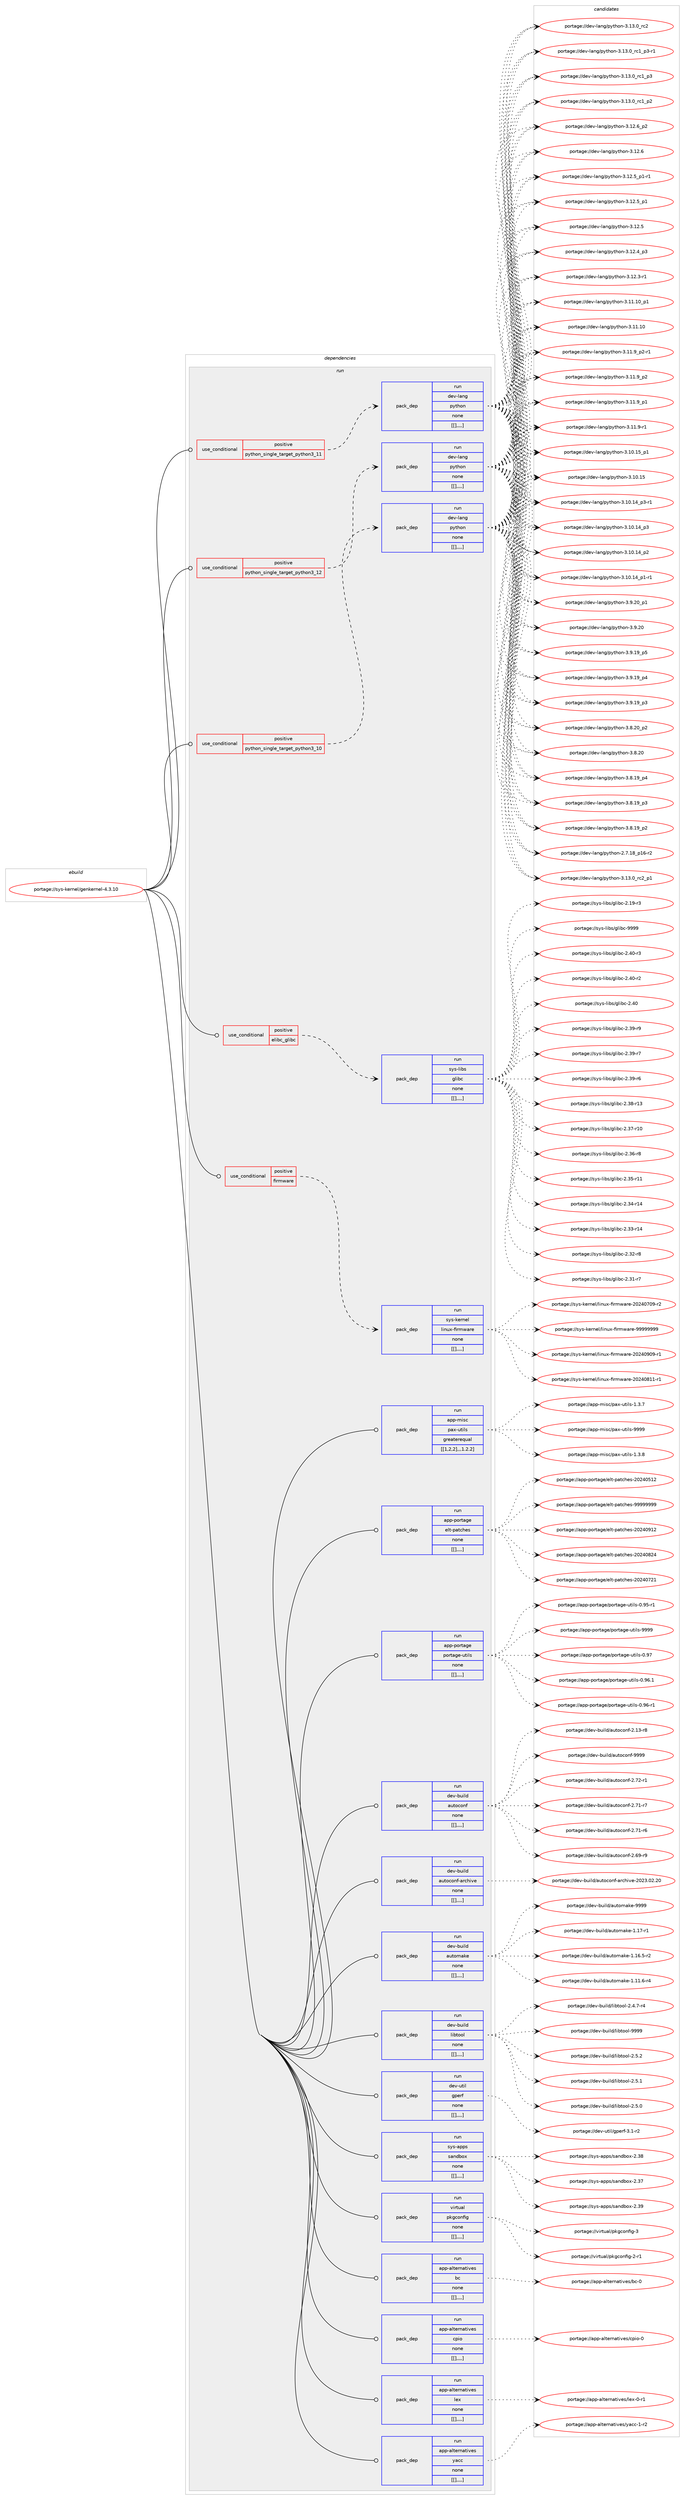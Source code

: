digraph prolog {

# *************
# Graph options
# *************

newrank=true;
concentrate=true;
compound=true;
graph [rankdir=LR,fontname=Helvetica,fontsize=10,ranksep=1.5];#, ranksep=2.5, nodesep=0.2];
edge  [arrowhead=vee];
node  [fontname=Helvetica,fontsize=10];

# **********
# The ebuild
# **********

subgraph cluster_leftcol {
color=gray;
label=<<i>ebuild</i>>;
id [label="portage://sys-kernel/genkernel-4.3.10", color=red, width=4, href="../sys-kernel/genkernel-4.3.10.svg"];
}

# ****************
# The dependencies
# ****************

subgraph cluster_midcol {
color=gray;
label=<<i>dependencies</i>>;
subgraph cluster_compile {
fillcolor="#eeeeee";
style=filled;
label=<<i>compile</i>>;
}
subgraph cluster_compileandrun {
fillcolor="#eeeeee";
style=filled;
label=<<i>compile and run</i>>;
}
subgraph cluster_run {
fillcolor="#eeeeee";
style=filled;
label=<<i>run</i>>;
subgraph cond9492 {
dependency25506 [label=<<TABLE BORDER="0" CELLBORDER="1" CELLSPACING="0" CELLPADDING="4"><TR><TD ROWSPAN="3" CELLPADDING="10">use_conditional</TD></TR><TR><TD>positive</TD></TR><TR><TD>elibc_glibc</TD></TR></TABLE>>, shape=none, color=red];
subgraph pack15940 {
dependency25507 [label=<<TABLE BORDER="0" CELLBORDER="1" CELLSPACING="0" CELLPADDING="4" WIDTH="220"><TR><TD ROWSPAN="6" CELLPADDING="30">pack_dep</TD></TR><TR><TD WIDTH="110">run</TD></TR><TR><TD>sys-libs</TD></TR><TR><TD>glibc</TD></TR><TR><TD>none</TD></TR><TR><TD>[[],,,,]</TD></TR></TABLE>>, shape=none, color=blue];
}
dependency25506:e -> dependency25507:w [weight=20,style="dashed",arrowhead="vee"];
}
id:e -> dependency25506:w [weight=20,style="solid",arrowhead="odot"];
subgraph cond9493 {
dependency25508 [label=<<TABLE BORDER="0" CELLBORDER="1" CELLSPACING="0" CELLPADDING="4"><TR><TD ROWSPAN="3" CELLPADDING="10">use_conditional</TD></TR><TR><TD>positive</TD></TR><TR><TD>firmware</TD></TR></TABLE>>, shape=none, color=red];
subgraph pack15941 {
dependency25509 [label=<<TABLE BORDER="0" CELLBORDER="1" CELLSPACING="0" CELLPADDING="4" WIDTH="220"><TR><TD ROWSPAN="6" CELLPADDING="30">pack_dep</TD></TR><TR><TD WIDTH="110">run</TD></TR><TR><TD>sys-kernel</TD></TR><TR><TD>linux-firmware</TD></TR><TR><TD>none</TD></TR><TR><TD>[[],,,,]</TD></TR></TABLE>>, shape=none, color=blue];
}
dependency25508:e -> dependency25509:w [weight=20,style="dashed",arrowhead="vee"];
}
id:e -> dependency25508:w [weight=20,style="solid",arrowhead="odot"];
subgraph cond9494 {
dependency25510 [label=<<TABLE BORDER="0" CELLBORDER="1" CELLSPACING="0" CELLPADDING="4"><TR><TD ROWSPAN="3" CELLPADDING="10">use_conditional</TD></TR><TR><TD>positive</TD></TR><TR><TD>python_single_target_python3_10</TD></TR></TABLE>>, shape=none, color=red];
subgraph pack15942 {
dependency25511 [label=<<TABLE BORDER="0" CELLBORDER="1" CELLSPACING="0" CELLPADDING="4" WIDTH="220"><TR><TD ROWSPAN="6" CELLPADDING="30">pack_dep</TD></TR><TR><TD WIDTH="110">run</TD></TR><TR><TD>dev-lang</TD></TR><TR><TD>python</TD></TR><TR><TD>none</TD></TR><TR><TD>[[],,,,]</TD></TR></TABLE>>, shape=none, color=blue];
}
dependency25510:e -> dependency25511:w [weight=20,style="dashed",arrowhead="vee"];
}
id:e -> dependency25510:w [weight=20,style="solid",arrowhead="odot"];
subgraph cond9495 {
dependency25512 [label=<<TABLE BORDER="0" CELLBORDER="1" CELLSPACING="0" CELLPADDING="4"><TR><TD ROWSPAN="3" CELLPADDING="10">use_conditional</TD></TR><TR><TD>positive</TD></TR><TR><TD>python_single_target_python3_11</TD></TR></TABLE>>, shape=none, color=red];
subgraph pack15943 {
dependency25513 [label=<<TABLE BORDER="0" CELLBORDER="1" CELLSPACING="0" CELLPADDING="4" WIDTH="220"><TR><TD ROWSPAN="6" CELLPADDING="30">pack_dep</TD></TR><TR><TD WIDTH="110">run</TD></TR><TR><TD>dev-lang</TD></TR><TR><TD>python</TD></TR><TR><TD>none</TD></TR><TR><TD>[[],,,,]</TD></TR></TABLE>>, shape=none, color=blue];
}
dependency25512:e -> dependency25513:w [weight=20,style="dashed",arrowhead="vee"];
}
id:e -> dependency25512:w [weight=20,style="solid",arrowhead="odot"];
subgraph cond9496 {
dependency25514 [label=<<TABLE BORDER="0" CELLBORDER="1" CELLSPACING="0" CELLPADDING="4"><TR><TD ROWSPAN="3" CELLPADDING="10">use_conditional</TD></TR><TR><TD>positive</TD></TR><TR><TD>python_single_target_python3_12</TD></TR></TABLE>>, shape=none, color=red];
subgraph pack15944 {
dependency25515 [label=<<TABLE BORDER="0" CELLBORDER="1" CELLSPACING="0" CELLPADDING="4" WIDTH="220"><TR><TD ROWSPAN="6" CELLPADDING="30">pack_dep</TD></TR><TR><TD WIDTH="110">run</TD></TR><TR><TD>dev-lang</TD></TR><TR><TD>python</TD></TR><TR><TD>none</TD></TR><TR><TD>[[],,,,]</TD></TR></TABLE>>, shape=none, color=blue];
}
dependency25514:e -> dependency25515:w [weight=20,style="dashed",arrowhead="vee"];
}
id:e -> dependency25514:w [weight=20,style="solid",arrowhead="odot"];
subgraph pack15945 {
dependency25516 [label=<<TABLE BORDER="0" CELLBORDER="1" CELLSPACING="0" CELLPADDING="4" WIDTH="220"><TR><TD ROWSPAN="6" CELLPADDING="30">pack_dep</TD></TR><TR><TD WIDTH="110">run</TD></TR><TR><TD>app-alternatives</TD></TR><TR><TD>bc</TD></TR><TR><TD>none</TD></TR><TR><TD>[[],,,,]</TD></TR></TABLE>>, shape=none, color=blue];
}
id:e -> dependency25516:w [weight=20,style="solid",arrowhead="odot"];
subgraph pack15946 {
dependency25517 [label=<<TABLE BORDER="0" CELLBORDER="1" CELLSPACING="0" CELLPADDING="4" WIDTH="220"><TR><TD ROWSPAN="6" CELLPADDING="30">pack_dep</TD></TR><TR><TD WIDTH="110">run</TD></TR><TR><TD>app-alternatives</TD></TR><TR><TD>cpio</TD></TR><TR><TD>none</TD></TR><TR><TD>[[],,,,]</TD></TR></TABLE>>, shape=none, color=blue];
}
id:e -> dependency25517:w [weight=20,style="solid",arrowhead="odot"];
subgraph pack15947 {
dependency25518 [label=<<TABLE BORDER="0" CELLBORDER="1" CELLSPACING="0" CELLPADDING="4" WIDTH="220"><TR><TD ROWSPAN="6" CELLPADDING="30">pack_dep</TD></TR><TR><TD WIDTH="110">run</TD></TR><TR><TD>app-alternatives</TD></TR><TR><TD>lex</TD></TR><TR><TD>none</TD></TR><TR><TD>[[],,,,]</TD></TR></TABLE>>, shape=none, color=blue];
}
id:e -> dependency25518:w [weight=20,style="solid",arrowhead="odot"];
subgraph pack15948 {
dependency25519 [label=<<TABLE BORDER="0" CELLBORDER="1" CELLSPACING="0" CELLPADDING="4" WIDTH="220"><TR><TD ROWSPAN="6" CELLPADDING="30">pack_dep</TD></TR><TR><TD WIDTH="110">run</TD></TR><TR><TD>app-alternatives</TD></TR><TR><TD>yacc</TD></TR><TR><TD>none</TD></TR><TR><TD>[[],,,,]</TD></TR></TABLE>>, shape=none, color=blue];
}
id:e -> dependency25519:w [weight=20,style="solid",arrowhead="odot"];
subgraph pack15949 {
dependency25520 [label=<<TABLE BORDER="0" CELLBORDER="1" CELLSPACING="0" CELLPADDING="4" WIDTH="220"><TR><TD ROWSPAN="6" CELLPADDING="30">pack_dep</TD></TR><TR><TD WIDTH="110">run</TD></TR><TR><TD>app-misc</TD></TR><TR><TD>pax-utils</TD></TR><TR><TD>greaterequal</TD></TR><TR><TD>[[1,2,2],,,1.2.2]</TD></TR></TABLE>>, shape=none, color=blue];
}
id:e -> dependency25520:w [weight=20,style="solid",arrowhead="odot"];
subgraph pack15950 {
dependency25521 [label=<<TABLE BORDER="0" CELLBORDER="1" CELLSPACING="0" CELLPADDING="4" WIDTH="220"><TR><TD ROWSPAN="6" CELLPADDING="30">pack_dep</TD></TR><TR><TD WIDTH="110">run</TD></TR><TR><TD>app-portage</TD></TR><TR><TD>elt-patches</TD></TR><TR><TD>none</TD></TR><TR><TD>[[],,,,]</TD></TR></TABLE>>, shape=none, color=blue];
}
id:e -> dependency25521:w [weight=20,style="solid",arrowhead="odot"];
subgraph pack15951 {
dependency25522 [label=<<TABLE BORDER="0" CELLBORDER="1" CELLSPACING="0" CELLPADDING="4" WIDTH="220"><TR><TD ROWSPAN="6" CELLPADDING="30">pack_dep</TD></TR><TR><TD WIDTH="110">run</TD></TR><TR><TD>app-portage</TD></TR><TR><TD>portage-utils</TD></TR><TR><TD>none</TD></TR><TR><TD>[[],,,,]</TD></TR></TABLE>>, shape=none, color=blue];
}
id:e -> dependency25522:w [weight=20,style="solid",arrowhead="odot"];
subgraph pack15952 {
dependency25523 [label=<<TABLE BORDER="0" CELLBORDER="1" CELLSPACING="0" CELLPADDING="4" WIDTH="220"><TR><TD ROWSPAN="6" CELLPADDING="30">pack_dep</TD></TR><TR><TD WIDTH="110">run</TD></TR><TR><TD>dev-build</TD></TR><TR><TD>autoconf</TD></TR><TR><TD>none</TD></TR><TR><TD>[[],,,,]</TD></TR></TABLE>>, shape=none, color=blue];
}
id:e -> dependency25523:w [weight=20,style="solid",arrowhead="odot"];
subgraph pack15953 {
dependency25524 [label=<<TABLE BORDER="0" CELLBORDER="1" CELLSPACING="0" CELLPADDING="4" WIDTH="220"><TR><TD ROWSPAN="6" CELLPADDING="30">pack_dep</TD></TR><TR><TD WIDTH="110">run</TD></TR><TR><TD>dev-build</TD></TR><TR><TD>autoconf-archive</TD></TR><TR><TD>none</TD></TR><TR><TD>[[],,,,]</TD></TR></TABLE>>, shape=none, color=blue];
}
id:e -> dependency25524:w [weight=20,style="solid",arrowhead="odot"];
subgraph pack15954 {
dependency25525 [label=<<TABLE BORDER="0" CELLBORDER="1" CELLSPACING="0" CELLPADDING="4" WIDTH="220"><TR><TD ROWSPAN="6" CELLPADDING="30">pack_dep</TD></TR><TR><TD WIDTH="110">run</TD></TR><TR><TD>dev-build</TD></TR><TR><TD>automake</TD></TR><TR><TD>none</TD></TR><TR><TD>[[],,,,]</TD></TR></TABLE>>, shape=none, color=blue];
}
id:e -> dependency25525:w [weight=20,style="solid",arrowhead="odot"];
subgraph pack15955 {
dependency25526 [label=<<TABLE BORDER="0" CELLBORDER="1" CELLSPACING="0" CELLPADDING="4" WIDTH="220"><TR><TD ROWSPAN="6" CELLPADDING="30">pack_dep</TD></TR><TR><TD WIDTH="110">run</TD></TR><TR><TD>dev-build</TD></TR><TR><TD>libtool</TD></TR><TR><TD>none</TD></TR><TR><TD>[[],,,,]</TD></TR></TABLE>>, shape=none, color=blue];
}
id:e -> dependency25526:w [weight=20,style="solid",arrowhead="odot"];
subgraph pack15956 {
dependency25527 [label=<<TABLE BORDER="0" CELLBORDER="1" CELLSPACING="0" CELLPADDING="4" WIDTH="220"><TR><TD ROWSPAN="6" CELLPADDING="30">pack_dep</TD></TR><TR><TD WIDTH="110">run</TD></TR><TR><TD>dev-util</TD></TR><TR><TD>gperf</TD></TR><TR><TD>none</TD></TR><TR><TD>[[],,,,]</TD></TR></TABLE>>, shape=none, color=blue];
}
id:e -> dependency25527:w [weight=20,style="solid",arrowhead="odot"];
subgraph pack15957 {
dependency25528 [label=<<TABLE BORDER="0" CELLBORDER="1" CELLSPACING="0" CELLPADDING="4" WIDTH="220"><TR><TD ROWSPAN="6" CELLPADDING="30">pack_dep</TD></TR><TR><TD WIDTH="110">run</TD></TR><TR><TD>sys-apps</TD></TR><TR><TD>sandbox</TD></TR><TR><TD>none</TD></TR><TR><TD>[[],,,,]</TD></TR></TABLE>>, shape=none, color=blue];
}
id:e -> dependency25528:w [weight=20,style="solid",arrowhead="odot"];
subgraph pack15958 {
dependency25529 [label=<<TABLE BORDER="0" CELLBORDER="1" CELLSPACING="0" CELLPADDING="4" WIDTH="220"><TR><TD ROWSPAN="6" CELLPADDING="30">pack_dep</TD></TR><TR><TD WIDTH="110">run</TD></TR><TR><TD>virtual</TD></TR><TR><TD>pkgconfig</TD></TR><TR><TD>none</TD></TR><TR><TD>[[],,,,]</TD></TR></TABLE>>, shape=none, color=blue];
}
id:e -> dependency25529:w [weight=20,style="solid",arrowhead="odot"];
}
}

# **************
# The candidates
# **************

subgraph cluster_choices {
rank=same;
color=gray;
label=<<i>candidates</i>>;

subgraph choice15940 {
color=black;
nodesep=1;
choice11512111545108105981154710310810598994557575757 [label="portage://sys-libs/glibc-9999", color=red, width=4,href="../sys-libs/glibc-9999.svg"];
choice115121115451081059811547103108105989945504652484511451 [label="portage://sys-libs/glibc-2.40-r3", color=red, width=4,href="../sys-libs/glibc-2.40-r3.svg"];
choice115121115451081059811547103108105989945504652484511450 [label="portage://sys-libs/glibc-2.40-r2", color=red, width=4,href="../sys-libs/glibc-2.40-r2.svg"];
choice11512111545108105981154710310810598994550465248 [label="portage://sys-libs/glibc-2.40", color=red, width=4,href="../sys-libs/glibc-2.40.svg"];
choice115121115451081059811547103108105989945504651574511457 [label="portage://sys-libs/glibc-2.39-r9", color=red, width=4,href="../sys-libs/glibc-2.39-r9.svg"];
choice115121115451081059811547103108105989945504651574511455 [label="portage://sys-libs/glibc-2.39-r7", color=red, width=4,href="../sys-libs/glibc-2.39-r7.svg"];
choice115121115451081059811547103108105989945504651574511454 [label="portage://sys-libs/glibc-2.39-r6", color=red, width=4,href="../sys-libs/glibc-2.39-r6.svg"];
choice11512111545108105981154710310810598994550465156451144951 [label="portage://sys-libs/glibc-2.38-r13", color=red, width=4,href="../sys-libs/glibc-2.38-r13.svg"];
choice11512111545108105981154710310810598994550465155451144948 [label="portage://sys-libs/glibc-2.37-r10", color=red, width=4,href="../sys-libs/glibc-2.37-r10.svg"];
choice115121115451081059811547103108105989945504651544511456 [label="portage://sys-libs/glibc-2.36-r8", color=red, width=4,href="../sys-libs/glibc-2.36-r8.svg"];
choice11512111545108105981154710310810598994550465153451144949 [label="portage://sys-libs/glibc-2.35-r11", color=red, width=4,href="../sys-libs/glibc-2.35-r11.svg"];
choice11512111545108105981154710310810598994550465152451144952 [label="portage://sys-libs/glibc-2.34-r14", color=red, width=4,href="../sys-libs/glibc-2.34-r14.svg"];
choice11512111545108105981154710310810598994550465151451144952 [label="portage://sys-libs/glibc-2.33-r14", color=red, width=4,href="../sys-libs/glibc-2.33-r14.svg"];
choice115121115451081059811547103108105989945504651504511456 [label="portage://sys-libs/glibc-2.32-r8", color=red, width=4,href="../sys-libs/glibc-2.32-r8.svg"];
choice115121115451081059811547103108105989945504651494511455 [label="portage://sys-libs/glibc-2.31-r7", color=red, width=4,href="../sys-libs/glibc-2.31-r7.svg"];
choice115121115451081059811547103108105989945504649574511451 [label="portage://sys-libs/glibc-2.19-r3", color=red, width=4,href="../sys-libs/glibc-2.19-r3.svg"];
dependency25507:e -> choice11512111545108105981154710310810598994557575757:w [style=dotted,weight="100"];
dependency25507:e -> choice115121115451081059811547103108105989945504652484511451:w [style=dotted,weight="100"];
dependency25507:e -> choice115121115451081059811547103108105989945504652484511450:w [style=dotted,weight="100"];
dependency25507:e -> choice11512111545108105981154710310810598994550465248:w [style=dotted,weight="100"];
dependency25507:e -> choice115121115451081059811547103108105989945504651574511457:w [style=dotted,weight="100"];
dependency25507:e -> choice115121115451081059811547103108105989945504651574511455:w [style=dotted,weight="100"];
dependency25507:e -> choice115121115451081059811547103108105989945504651574511454:w [style=dotted,weight="100"];
dependency25507:e -> choice11512111545108105981154710310810598994550465156451144951:w [style=dotted,weight="100"];
dependency25507:e -> choice11512111545108105981154710310810598994550465155451144948:w [style=dotted,weight="100"];
dependency25507:e -> choice115121115451081059811547103108105989945504651544511456:w [style=dotted,weight="100"];
dependency25507:e -> choice11512111545108105981154710310810598994550465153451144949:w [style=dotted,weight="100"];
dependency25507:e -> choice11512111545108105981154710310810598994550465152451144952:w [style=dotted,weight="100"];
dependency25507:e -> choice11512111545108105981154710310810598994550465151451144952:w [style=dotted,weight="100"];
dependency25507:e -> choice115121115451081059811547103108105989945504651504511456:w [style=dotted,weight="100"];
dependency25507:e -> choice115121115451081059811547103108105989945504651494511455:w [style=dotted,weight="100"];
dependency25507:e -> choice115121115451081059811547103108105989945504649574511451:w [style=dotted,weight="100"];
}
subgraph choice15941 {
color=black;
nodesep=1;
choice11512111545107101114110101108471081051101171204510210511410911997114101455757575757575757 [label="portage://sys-kernel/linux-firmware-99999999", color=red, width=4,href="../sys-kernel/linux-firmware-99999999.svg"];
choice115121115451071011141101011084710810511011712045102105114109119971141014550485052485748574511449 [label="portage://sys-kernel/linux-firmware-20240909-r1", color=red, width=4,href="../sys-kernel/linux-firmware-20240909-r1.svg"];
choice115121115451071011141101011084710810511011712045102105114109119971141014550485052485649494511449 [label="portage://sys-kernel/linux-firmware-20240811-r1", color=red, width=4,href="../sys-kernel/linux-firmware-20240811-r1.svg"];
choice115121115451071011141101011084710810511011712045102105114109119971141014550485052485548574511450 [label="portage://sys-kernel/linux-firmware-20240709-r2", color=red, width=4,href="../sys-kernel/linux-firmware-20240709-r2.svg"];
dependency25509:e -> choice11512111545107101114110101108471081051101171204510210511410911997114101455757575757575757:w [style=dotted,weight="100"];
dependency25509:e -> choice115121115451071011141101011084710810511011712045102105114109119971141014550485052485748574511449:w [style=dotted,weight="100"];
dependency25509:e -> choice115121115451071011141101011084710810511011712045102105114109119971141014550485052485649494511449:w [style=dotted,weight="100"];
dependency25509:e -> choice115121115451071011141101011084710810511011712045102105114109119971141014550485052485548574511450:w [style=dotted,weight="100"];
}
subgraph choice15942 {
color=black;
nodesep=1;
choice100101118451089711010347112121116104111110455146495146489511499509511249 [label="portage://dev-lang/python-3.13.0_rc2_p1", color=red, width=4,href="../dev-lang/python-3.13.0_rc2_p1.svg"];
choice10010111845108971101034711212111610411111045514649514648951149950 [label="portage://dev-lang/python-3.13.0_rc2", color=red, width=4,href="../dev-lang/python-3.13.0_rc2.svg"];
choice1001011184510897110103471121211161041111104551464951464895114994995112514511449 [label="portage://dev-lang/python-3.13.0_rc1_p3-r1", color=red, width=4,href="../dev-lang/python-3.13.0_rc1_p3-r1.svg"];
choice100101118451089711010347112121116104111110455146495146489511499499511251 [label="portage://dev-lang/python-3.13.0_rc1_p3", color=red, width=4,href="../dev-lang/python-3.13.0_rc1_p3.svg"];
choice100101118451089711010347112121116104111110455146495146489511499499511250 [label="portage://dev-lang/python-3.13.0_rc1_p2", color=red, width=4,href="../dev-lang/python-3.13.0_rc1_p2.svg"];
choice100101118451089711010347112121116104111110455146495046549511250 [label="portage://dev-lang/python-3.12.6_p2", color=red, width=4,href="../dev-lang/python-3.12.6_p2.svg"];
choice10010111845108971101034711212111610411111045514649504654 [label="portage://dev-lang/python-3.12.6", color=red, width=4,href="../dev-lang/python-3.12.6.svg"];
choice1001011184510897110103471121211161041111104551464950465395112494511449 [label="portage://dev-lang/python-3.12.5_p1-r1", color=red, width=4,href="../dev-lang/python-3.12.5_p1-r1.svg"];
choice100101118451089711010347112121116104111110455146495046539511249 [label="portage://dev-lang/python-3.12.5_p1", color=red, width=4,href="../dev-lang/python-3.12.5_p1.svg"];
choice10010111845108971101034711212111610411111045514649504653 [label="portage://dev-lang/python-3.12.5", color=red, width=4,href="../dev-lang/python-3.12.5.svg"];
choice100101118451089711010347112121116104111110455146495046529511251 [label="portage://dev-lang/python-3.12.4_p3", color=red, width=4,href="../dev-lang/python-3.12.4_p3.svg"];
choice100101118451089711010347112121116104111110455146495046514511449 [label="portage://dev-lang/python-3.12.3-r1", color=red, width=4,href="../dev-lang/python-3.12.3-r1.svg"];
choice10010111845108971101034711212111610411111045514649494649489511249 [label="portage://dev-lang/python-3.11.10_p1", color=red, width=4,href="../dev-lang/python-3.11.10_p1.svg"];
choice1001011184510897110103471121211161041111104551464949464948 [label="portage://dev-lang/python-3.11.10", color=red, width=4,href="../dev-lang/python-3.11.10.svg"];
choice1001011184510897110103471121211161041111104551464949465795112504511449 [label="portage://dev-lang/python-3.11.9_p2-r1", color=red, width=4,href="../dev-lang/python-3.11.9_p2-r1.svg"];
choice100101118451089711010347112121116104111110455146494946579511250 [label="portage://dev-lang/python-3.11.9_p2", color=red, width=4,href="../dev-lang/python-3.11.9_p2.svg"];
choice100101118451089711010347112121116104111110455146494946579511249 [label="portage://dev-lang/python-3.11.9_p1", color=red, width=4,href="../dev-lang/python-3.11.9_p1.svg"];
choice100101118451089711010347112121116104111110455146494946574511449 [label="portage://dev-lang/python-3.11.9-r1", color=red, width=4,href="../dev-lang/python-3.11.9-r1.svg"];
choice10010111845108971101034711212111610411111045514649484649539511249 [label="portage://dev-lang/python-3.10.15_p1", color=red, width=4,href="../dev-lang/python-3.10.15_p1.svg"];
choice1001011184510897110103471121211161041111104551464948464953 [label="portage://dev-lang/python-3.10.15", color=red, width=4,href="../dev-lang/python-3.10.15.svg"];
choice100101118451089711010347112121116104111110455146494846495295112514511449 [label="portage://dev-lang/python-3.10.14_p3-r1", color=red, width=4,href="../dev-lang/python-3.10.14_p3-r1.svg"];
choice10010111845108971101034711212111610411111045514649484649529511251 [label="portage://dev-lang/python-3.10.14_p3", color=red, width=4,href="../dev-lang/python-3.10.14_p3.svg"];
choice10010111845108971101034711212111610411111045514649484649529511250 [label="portage://dev-lang/python-3.10.14_p2", color=red, width=4,href="../dev-lang/python-3.10.14_p2.svg"];
choice100101118451089711010347112121116104111110455146494846495295112494511449 [label="portage://dev-lang/python-3.10.14_p1-r1", color=red, width=4,href="../dev-lang/python-3.10.14_p1-r1.svg"];
choice100101118451089711010347112121116104111110455146574650489511249 [label="portage://dev-lang/python-3.9.20_p1", color=red, width=4,href="../dev-lang/python-3.9.20_p1.svg"];
choice10010111845108971101034711212111610411111045514657465048 [label="portage://dev-lang/python-3.9.20", color=red, width=4,href="../dev-lang/python-3.9.20.svg"];
choice100101118451089711010347112121116104111110455146574649579511253 [label="portage://dev-lang/python-3.9.19_p5", color=red, width=4,href="../dev-lang/python-3.9.19_p5.svg"];
choice100101118451089711010347112121116104111110455146574649579511252 [label="portage://dev-lang/python-3.9.19_p4", color=red, width=4,href="../dev-lang/python-3.9.19_p4.svg"];
choice100101118451089711010347112121116104111110455146574649579511251 [label="portage://dev-lang/python-3.9.19_p3", color=red, width=4,href="../dev-lang/python-3.9.19_p3.svg"];
choice100101118451089711010347112121116104111110455146564650489511250 [label="portage://dev-lang/python-3.8.20_p2", color=red, width=4,href="../dev-lang/python-3.8.20_p2.svg"];
choice10010111845108971101034711212111610411111045514656465048 [label="portage://dev-lang/python-3.8.20", color=red, width=4,href="../dev-lang/python-3.8.20.svg"];
choice100101118451089711010347112121116104111110455146564649579511252 [label="portage://dev-lang/python-3.8.19_p4", color=red, width=4,href="../dev-lang/python-3.8.19_p4.svg"];
choice100101118451089711010347112121116104111110455146564649579511251 [label="portage://dev-lang/python-3.8.19_p3", color=red, width=4,href="../dev-lang/python-3.8.19_p3.svg"];
choice100101118451089711010347112121116104111110455146564649579511250 [label="portage://dev-lang/python-3.8.19_p2", color=red, width=4,href="../dev-lang/python-3.8.19_p2.svg"];
choice100101118451089711010347112121116104111110455046554649569511249544511450 [label="portage://dev-lang/python-2.7.18_p16-r2", color=red, width=4,href="../dev-lang/python-2.7.18_p16-r2.svg"];
dependency25511:e -> choice100101118451089711010347112121116104111110455146495146489511499509511249:w [style=dotted,weight="100"];
dependency25511:e -> choice10010111845108971101034711212111610411111045514649514648951149950:w [style=dotted,weight="100"];
dependency25511:e -> choice1001011184510897110103471121211161041111104551464951464895114994995112514511449:w [style=dotted,weight="100"];
dependency25511:e -> choice100101118451089711010347112121116104111110455146495146489511499499511251:w [style=dotted,weight="100"];
dependency25511:e -> choice100101118451089711010347112121116104111110455146495146489511499499511250:w [style=dotted,weight="100"];
dependency25511:e -> choice100101118451089711010347112121116104111110455146495046549511250:w [style=dotted,weight="100"];
dependency25511:e -> choice10010111845108971101034711212111610411111045514649504654:w [style=dotted,weight="100"];
dependency25511:e -> choice1001011184510897110103471121211161041111104551464950465395112494511449:w [style=dotted,weight="100"];
dependency25511:e -> choice100101118451089711010347112121116104111110455146495046539511249:w [style=dotted,weight="100"];
dependency25511:e -> choice10010111845108971101034711212111610411111045514649504653:w [style=dotted,weight="100"];
dependency25511:e -> choice100101118451089711010347112121116104111110455146495046529511251:w [style=dotted,weight="100"];
dependency25511:e -> choice100101118451089711010347112121116104111110455146495046514511449:w [style=dotted,weight="100"];
dependency25511:e -> choice10010111845108971101034711212111610411111045514649494649489511249:w [style=dotted,weight="100"];
dependency25511:e -> choice1001011184510897110103471121211161041111104551464949464948:w [style=dotted,weight="100"];
dependency25511:e -> choice1001011184510897110103471121211161041111104551464949465795112504511449:w [style=dotted,weight="100"];
dependency25511:e -> choice100101118451089711010347112121116104111110455146494946579511250:w [style=dotted,weight="100"];
dependency25511:e -> choice100101118451089711010347112121116104111110455146494946579511249:w [style=dotted,weight="100"];
dependency25511:e -> choice100101118451089711010347112121116104111110455146494946574511449:w [style=dotted,weight="100"];
dependency25511:e -> choice10010111845108971101034711212111610411111045514649484649539511249:w [style=dotted,weight="100"];
dependency25511:e -> choice1001011184510897110103471121211161041111104551464948464953:w [style=dotted,weight="100"];
dependency25511:e -> choice100101118451089711010347112121116104111110455146494846495295112514511449:w [style=dotted,weight="100"];
dependency25511:e -> choice10010111845108971101034711212111610411111045514649484649529511251:w [style=dotted,weight="100"];
dependency25511:e -> choice10010111845108971101034711212111610411111045514649484649529511250:w [style=dotted,weight="100"];
dependency25511:e -> choice100101118451089711010347112121116104111110455146494846495295112494511449:w [style=dotted,weight="100"];
dependency25511:e -> choice100101118451089711010347112121116104111110455146574650489511249:w [style=dotted,weight="100"];
dependency25511:e -> choice10010111845108971101034711212111610411111045514657465048:w [style=dotted,weight="100"];
dependency25511:e -> choice100101118451089711010347112121116104111110455146574649579511253:w [style=dotted,weight="100"];
dependency25511:e -> choice100101118451089711010347112121116104111110455146574649579511252:w [style=dotted,weight="100"];
dependency25511:e -> choice100101118451089711010347112121116104111110455146574649579511251:w [style=dotted,weight="100"];
dependency25511:e -> choice100101118451089711010347112121116104111110455146564650489511250:w [style=dotted,weight="100"];
dependency25511:e -> choice10010111845108971101034711212111610411111045514656465048:w [style=dotted,weight="100"];
dependency25511:e -> choice100101118451089711010347112121116104111110455146564649579511252:w [style=dotted,weight="100"];
dependency25511:e -> choice100101118451089711010347112121116104111110455146564649579511251:w [style=dotted,weight="100"];
dependency25511:e -> choice100101118451089711010347112121116104111110455146564649579511250:w [style=dotted,weight="100"];
dependency25511:e -> choice100101118451089711010347112121116104111110455046554649569511249544511450:w [style=dotted,weight="100"];
}
subgraph choice15943 {
color=black;
nodesep=1;
choice100101118451089711010347112121116104111110455146495146489511499509511249 [label="portage://dev-lang/python-3.13.0_rc2_p1", color=red, width=4,href="../dev-lang/python-3.13.0_rc2_p1.svg"];
choice10010111845108971101034711212111610411111045514649514648951149950 [label="portage://dev-lang/python-3.13.0_rc2", color=red, width=4,href="../dev-lang/python-3.13.0_rc2.svg"];
choice1001011184510897110103471121211161041111104551464951464895114994995112514511449 [label="portage://dev-lang/python-3.13.0_rc1_p3-r1", color=red, width=4,href="../dev-lang/python-3.13.0_rc1_p3-r1.svg"];
choice100101118451089711010347112121116104111110455146495146489511499499511251 [label="portage://dev-lang/python-3.13.0_rc1_p3", color=red, width=4,href="../dev-lang/python-3.13.0_rc1_p3.svg"];
choice100101118451089711010347112121116104111110455146495146489511499499511250 [label="portage://dev-lang/python-3.13.0_rc1_p2", color=red, width=4,href="../dev-lang/python-3.13.0_rc1_p2.svg"];
choice100101118451089711010347112121116104111110455146495046549511250 [label="portage://dev-lang/python-3.12.6_p2", color=red, width=4,href="../dev-lang/python-3.12.6_p2.svg"];
choice10010111845108971101034711212111610411111045514649504654 [label="portage://dev-lang/python-3.12.6", color=red, width=4,href="../dev-lang/python-3.12.6.svg"];
choice1001011184510897110103471121211161041111104551464950465395112494511449 [label="portage://dev-lang/python-3.12.5_p1-r1", color=red, width=4,href="../dev-lang/python-3.12.5_p1-r1.svg"];
choice100101118451089711010347112121116104111110455146495046539511249 [label="portage://dev-lang/python-3.12.5_p1", color=red, width=4,href="../dev-lang/python-3.12.5_p1.svg"];
choice10010111845108971101034711212111610411111045514649504653 [label="portage://dev-lang/python-3.12.5", color=red, width=4,href="../dev-lang/python-3.12.5.svg"];
choice100101118451089711010347112121116104111110455146495046529511251 [label="portage://dev-lang/python-3.12.4_p3", color=red, width=4,href="../dev-lang/python-3.12.4_p3.svg"];
choice100101118451089711010347112121116104111110455146495046514511449 [label="portage://dev-lang/python-3.12.3-r1", color=red, width=4,href="../dev-lang/python-3.12.3-r1.svg"];
choice10010111845108971101034711212111610411111045514649494649489511249 [label="portage://dev-lang/python-3.11.10_p1", color=red, width=4,href="../dev-lang/python-3.11.10_p1.svg"];
choice1001011184510897110103471121211161041111104551464949464948 [label="portage://dev-lang/python-3.11.10", color=red, width=4,href="../dev-lang/python-3.11.10.svg"];
choice1001011184510897110103471121211161041111104551464949465795112504511449 [label="portage://dev-lang/python-3.11.9_p2-r1", color=red, width=4,href="../dev-lang/python-3.11.9_p2-r1.svg"];
choice100101118451089711010347112121116104111110455146494946579511250 [label="portage://dev-lang/python-3.11.9_p2", color=red, width=4,href="../dev-lang/python-3.11.9_p2.svg"];
choice100101118451089711010347112121116104111110455146494946579511249 [label="portage://dev-lang/python-3.11.9_p1", color=red, width=4,href="../dev-lang/python-3.11.9_p1.svg"];
choice100101118451089711010347112121116104111110455146494946574511449 [label="portage://dev-lang/python-3.11.9-r1", color=red, width=4,href="../dev-lang/python-3.11.9-r1.svg"];
choice10010111845108971101034711212111610411111045514649484649539511249 [label="portage://dev-lang/python-3.10.15_p1", color=red, width=4,href="../dev-lang/python-3.10.15_p1.svg"];
choice1001011184510897110103471121211161041111104551464948464953 [label="portage://dev-lang/python-3.10.15", color=red, width=4,href="../dev-lang/python-3.10.15.svg"];
choice100101118451089711010347112121116104111110455146494846495295112514511449 [label="portage://dev-lang/python-3.10.14_p3-r1", color=red, width=4,href="../dev-lang/python-3.10.14_p3-r1.svg"];
choice10010111845108971101034711212111610411111045514649484649529511251 [label="portage://dev-lang/python-3.10.14_p3", color=red, width=4,href="../dev-lang/python-3.10.14_p3.svg"];
choice10010111845108971101034711212111610411111045514649484649529511250 [label="portage://dev-lang/python-3.10.14_p2", color=red, width=4,href="../dev-lang/python-3.10.14_p2.svg"];
choice100101118451089711010347112121116104111110455146494846495295112494511449 [label="portage://dev-lang/python-3.10.14_p1-r1", color=red, width=4,href="../dev-lang/python-3.10.14_p1-r1.svg"];
choice100101118451089711010347112121116104111110455146574650489511249 [label="portage://dev-lang/python-3.9.20_p1", color=red, width=4,href="../dev-lang/python-3.9.20_p1.svg"];
choice10010111845108971101034711212111610411111045514657465048 [label="portage://dev-lang/python-3.9.20", color=red, width=4,href="../dev-lang/python-3.9.20.svg"];
choice100101118451089711010347112121116104111110455146574649579511253 [label="portage://dev-lang/python-3.9.19_p5", color=red, width=4,href="../dev-lang/python-3.9.19_p5.svg"];
choice100101118451089711010347112121116104111110455146574649579511252 [label="portage://dev-lang/python-3.9.19_p4", color=red, width=4,href="../dev-lang/python-3.9.19_p4.svg"];
choice100101118451089711010347112121116104111110455146574649579511251 [label="portage://dev-lang/python-3.9.19_p3", color=red, width=4,href="../dev-lang/python-3.9.19_p3.svg"];
choice100101118451089711010347112121116104111110455146564650489511250 [label="portage://dev-lang/python-3.8.20_p2", color=red, width=4,href="../dev-lang/python-3.8.20_p2.svg"];
choice10010111845108971101034711212111610411111045514656465048 [label="portage://dev-lang/python-3.8.20", color=red, width=4,href="../dev-lang/python-3.8.20.svg"];
choice100101118451089711010347112121116104111110455146564649579511252 [label="portage://dev-lang/python-3.8.19_p4", color=red, width=4,href="../dev-lang/python-3.8.19_p4.svg"];
choice100101118451089711010347112121116104111110455146564649579511251 [label="portage://dev-lang/python-3.8.19_p3", color=red, width=4,href="../dev-lang/python-3.8.19_p3.svg"];
choice100101118451089711010347112121116104111110455146564649579511250 [label="portage://dev-lang/python-3.8.19_p2", color=red, width=4,href="../dev-lang/python-3.8.19_p2.svg"];
choice100101118451089711010347112121116104111110455046554649569511249544511450 [label="portage://dev-lang/python-2.7.18_p16-r2", color=red, width=4,href="../dev-lang/python-2.7.18_p16-r2.svg"];
dependency25513:e -> choice100101118451089711010347112121116104111110455146495146489511499509511249:w [style=dotted,weight="100"];
dependency25513:e -> choice10010111845108971101034711212111610411111045514649514648951149950:w [style=dotted,weight="100"];
dependency25513:e -> choice1001011184510897110103471121211161041111104551464951464895114994995112514511449:w [style=dotted,weight="100"];
dependency25513:e -> choice100101118451089711010347112121116104111110455146495146489511499499511251:w [style=dotted,weight="100"];
dependency25513:e -> choice100101118451089711010347112121116104111110455146495146489511499499511250:w [style=dotted,weight="100"];
dependency25513:e -> choice100101118451089711010347112121116104111110455146495046549511250:w [style=dotted,weight="100"];
dependency25513:e -> choice10010111845108971101034711212111610411111045514649504654:w [style=dotted,weight="100"];
dependency25513:e -> choice1001011184510897110103471121211161041111104551464950465395112494511449:w [style=dotted,weight="100"];
dependency25513:e -> choice100101118451089711010347112121116104111110455146495046539511249:w [style=dotted,weight="100"];
dependency25513:e -> choice10010111845108971101034711212111610411111045514649504653:w [style=dotted,weight="100"];
dependency25513:e -> choice100101118451089711010347112121116104111110455146495046529511251:w [style=dotted,weight="100"];
dependency25513:e -> choice100101118451089711010347112121116104111110455146495046514511449:w [style=dotted,weight="100"];
dependency25513:e -> choice10010111845108971101034711212111610411111045514649494649489511249:w [style=dotted,weight="100"];
dependency25513:e -> choice1001011184510897110103471121211161041111104551464949464948:w [style=dotted,weight="100"];
dependency25513:e -> choice1001011184510897110103471121211161041111104551464949465795112504511449:w [style=dotted,weight="100"];
dependency25513:e -> choice100101118451089711010347112121116104111110455146494946579511250:w [style=dotted,weight="100"];
dependency25513:e -> choice100101118451089711010347112121116104111110455146494946579511249:w [style=dotted,weight="100"];
dependency25513:e -> choice100101118451089711010347112121116104111110455146494946574511449:w [style=dotted,weight="100"];
dependency25513:e -> choice10010111845108971101034711212111610411111045514649484649539511249:w [style=dotted,weight="100"];
dependency25513:e -> choice1001011184510897110103471121211161041111104551464948464953:w [style=dotted,weight="100"];
dependency25513:e -> choice100101118451089711010347112121116104111110455146494846495295112514511449:w [style=dotted,weight="100"];
dependency25513:e -> choice10010111845108971101034711212111610411111045514649484649529511251:w [style=dotted,weight="100"];
dependency25513:e -> choice10010111845108971101034711212111610411111045514649484649529511250:w [style=dotted,weight="100"];
dependency25513:e -> choice100101118451089711010347112121116104111110455146494846495295112494511449:w [style=dotted,weight="100"];
dependency25513:e -> choice100101118451089711010347112121116104111110455146574650489511249:w [style=dotted,weight="100"];
dependency25513:e -> choice10010111845108971101034711212111610411111045514657465048:w [style=dotted,weight="100"];
dependency25513:e -> choice100101118451089711010347112121116104111110455146574649579511253:w [style=dotted,weight="100"];
dependency25513:e -> choice100101118451089711010347112121116104111110455146574649579511252:w [style=dotted,weight="100"];
dependency25513:e -> choice100101118451089711010347112121116104111110455146574649579511251:w [style=dotted,weight="100"];
dependency25513:e -> choice100101118451089711010347112121116104111110455146564650489511250:w [style=dotted,weight="100"];
dependency25513:e -> choice10010111845108971101034711212111610411111045514656465048:w [style=dotted,weight="100"];
dependency25513:e -> choice100101118451089711010347112121116104111110455146564649579511252:w [style=dotted,weight="100"];
dependency25513:e -> choice100101118451089711010347112121116104111110455146564649579511251:w [style=dotted,weight="100"];
dependency25513:e -> choice100101118451089711010347112121116104111110455146564649579511250:w [style=dotted,weight="100"];
dependency25513:e -> choice100101118451089711010347112121116104111110455046554649569511249544511450:w [style=dotted,weight="100"];
}
subgraph choice15944 {
color=black;
nodesep=1;
choice100101118451089711010347112121116104111110455146495146489511499509511249 [label="portage://dev-lang/python-3.13.0_rc2_p1", color=red, width=4,href="../dev-lang/python-3.13.0_rc2_p1.svg"];
choice10010111845108971101034711212111610411111045514649514648951149950 [label="portage://dev-lang/python-3.13.0_rc2", color=red, width=4,href="../dev-lang/python-3.13.0_rc2.svg"];
choice1001011184510897110103471121211161041111104551464951464895114994995112514511449 [label="portage://dev-lang/python-3.13.0_rc1_p3-r1", color=red, width=4,href="../dev-lang/python-3.13.0_rc1_p3-r1.svg"];
choice100101118451089711010347112121116104111110455146495146489511499499511251 [label="portage://dev-lang/python-3.13.0_rc1_p3", color=red, width=4,href="../dev-lang/python-3.13.0_rc1_p3.svg"];
choice100101118451089711010347112121116104111110455146495146489511499499511250 [label="portage://dev-lang/python-3.13.0_rc1_p2", color=red, width=4,href="../dev-lang/python-3.13.0_rc1_p2.svg"];
choice100101118451089711010347112121116104111110455146495046549511250 [label="portage://dev-lang/python-3.12.6_p2", color=red, width=4,href="../dev-lang/python-3.12.6_p2.svg"];
choice10010111845108971101034711212111610411111045514649504654 [label="portage://dev-lang/python-3.12.6", color=red, width=4,href="../dev-lang/python-3.12.6.svg"];
choice1001011184510897110103471121211161041111104551464950465395112494511449 [label="portage://dev-lang/python-3.12.5_p1-r1", color=red, width=4,href="../dev-lang/python-3.12.5_p1-r1.svg"];
choice100101118451089711010347112121116104111110455146495046539511249 [label="portage://dev-lang/python-3.12.5_p1", color=red, width=4,href="../dev-lang/python-3.12.5_p1.svg"];
choice10010111845108971101034711212111610411111045514649504653 [label="portage://dev-lang/python-3.12.5", color=red, width=4,href="../dev-lang/python-3.12.5.svg"];
choice100101118451089711010347112121116104111110455146495046529511251 [label="portage://dev-lang/python-3.12.4_p3", color=red, width=4,href="../dev-lang/python-3.12.4_p3.svg"];
choice100101118451089711010347112121116104111110455146495046514511449 [label="portage://dev-lang/python-3.12.3-r1", color=red, width=4,href="../dev-lang/python-3.12.3-r1.svg"];
choice10010111845108971101034711212111610411111045514649494649489511249 [label="portage://dev-lang/python-3.11.10_p1", color=red, width=4,href="../dev-lang/python-3.11.10_p1.svg"];
choice1001011184510897110103471121211161041111104551464949464948 [label="portage://dev-lang/python-3.11.10", color=red, width=4,href="../dev-lang/python-3.11.10.svg"];
choice1001011184510897110103471121211161041111104551464949465795112504511449 [label="portage://dev-lang/python-3.11.9_p2-r1", color=red, width=4,href="../dev-lang/python-3.11.9_p2-r1.svg"];
choice100101118451089711010347112121116104111110455146494946579511250 [label="portage://dev-lang/python-3.11.9_p2", color=red, width=4,href="../dev-lang/python-3.11.9_p2.svg"];
choice100101118451089711010347112121116104111110455146494946579511249 [label="portage://dev-lang/python-3.11.9_p1", color=red, width=4,href="../dev-lang/python-3.11.9_p1.svg"];
choice100101118451089711010347112121116104111110455146494946574511449 [label="portage://dev-lang/python-3.11.9-r1", color=red, width=4,href="../dev-lang/python-3.11.9-r1.svg"];
choice10010111845108971101034711212111610411111045514649484649539511249 [label="portage://dev-lang/python-3.10.15_p1", color=red, width=4,href="../dev-lang/python-3.10.15_p1.svg"];
choice1001011184510897110103471121211161041111104551464948464953 [label="portage://dev-lang/python-3.10.15", color=red, width=4,href="../dev-lang/python-3.10.15.svg"];
choice100101118451089711010347112121116104111110455146494846495295112514511449 [label="portage://dev-lang/python-3.10.14_p3-r1", color=red, width=4,href="../dev-lang/python-3.10.14_p3-r1.svg"];
choice10010111845108971101034711212111610411111045514649484649529511251 [label="portage://dev-lang/python-3.10.14_p3", color=red, width=4,href="../dev-lang/python-3.10.14_p3.svg"];
choice10010111845108971101034711212111610411111045514649484649529511250 [label="portage://dev-lang/python-3.10.14_p2", color=red, width=4,href="../dev-lang/python-3.10.14_p2.svg"];
choice100101118451089711010347112121116104111110455146494846495295112494511449 [label="portage://dev-lang/python-3.10.14_p1-r1", color=red, width=4,href="../dev-lang/python-3.10.14_p1-r1.svg"];
choice100101118451089711010347112121116104111110455146574650489511249 [label="portage://dev-lang/python-3.9.20_p1", color=red, width=4,href="../dev-lang/python-3.9.20_p1.svg"];
choice10010111845108971101034711212111610411111045514657465048 [label="portage://dev-lang/python-3.9.20", color=red, width=4,href="../dev-lang/python-3.9.20.svg"];
choice100101118451089711010347112121116104111110455146574649579511253 [label="portage://dev-lang/python-3.9.19_p5", color=red, width=4,href="../dev-lang/python-3.9.19_p5.svg"];
choice100101118451089711010347112121116104111110455146574649579511252 [label="portage://dev-lang/python-3.9.19_p4", color=red, width=4,href="../dev-lang/python-3.9.19_p4.svg"];
choice100101118451089711010347112121116104111110455146574649579511251 [label="portage://dev-lang/python-3.9.19_p3", color=red, width=4,href="../dev-lang/python-3.9.19_p3.svg"];
choice100101118451089711010347112121116104111110455146564650489511250 [label="portage://dev-lang/python-3.8.20_p2", color=red, width=4,href="../dev-lang/python-3.8.20_p2.svg"];
choice10010111845108971101034711212111610411111045514656465048 [label="portage://dev-lang/python-3.8.20", color=red, width=4,href="../dev-lang/python-3.8.20.svg"];
choice100101118451089711010347112121116104111110455146564649579511252 [label="portage://dev-lang/python-3.8.19_p4", color=red, width=4,href="../dev-lang/python-3.8.19_p4.svg"];
choice100101118451089711010347112121116104111110455146564649579511251 [label="portage://dev-lang/python-3.8.19_p3", color=red, width=4,href="../dev-lang/python-3.8.19_p3.svg"];
choice100101118451089711010347112121116104111110455146564649579511250 [label="portage://dev-lang/python-3.8.19_p2", color=red, width=4,href="../dev-lang/python-3.8.19_p2.svg"];
choice100101118451089711010347112121116104111110455046554649569511249544511450 [label="portage://dev-lang/python-2.7.18_p16-r2", color=red, width=4,href="../dev-lang/python-2.7.18_p16-r2.svg"];
dependency25515:e -> choice100101118451089711010347112121116104111110455146495146489511499509511249:w [style=dotted,weight="100"];
dependency25515:e -> choice10010111845108971101034711212111610411111045514649514648951149950:w [style=dotted,weight="100"];
dependency25515:e -> choice1001011184510897110103471121211161041111104551464951464895114994995112514511449:w [style=dotted,weight="100"];
dependency25515:e -> choice100101118451089711010347112121116104111110455146495146489511499499511251:w [style=dotted,weight="100"];
dependency25515:e -> choice100101118451089711010347112121116104111110455146495146489511499499511250:w [style=dotted,weight="100"];
dependency25515:e -> choice100101118451089711010347112121116104111110455146495046549511250:w [style=dotted,weight="100"];
dependency25515:e -> choice10010111845108971101034711212111610411111045514649504654:w [style=dotted,weight="100"];
dependency25515:e -> choice1001011184510897110103471121211161041111104551464950465395112494511449:w [style=dotted,weight="100"];
dependency25515:e -> choice100101118451089711010347112121116104111110455146495046539511249:w [style=dotted,weight="100"];
dependency25515:e -> choice10010111845108971101034711212111610411111045514649504653:w [style=dotted,weight="100"];
dependency25515:e -> choice100101118451089711010347112121116104111110455146495046529511251:w [style=dotted,weight="100"];
dependency25515:e -> choice100101118451089711010347112121116104111110455146495046514511449:w [style=dotted,weight="100"];
dependency25515:e -> choice10010111845108971101034711212111610411111045514649494649489511249:w [style=dotted,weight="100"];
dependency25515:e -> choice1001011184510897110103471121211161041111104551464949464948:w [style=dotted,weight="100"];
dependency25515:e -> choice1001011184510897110103471121211161041111104551464949465795112504511449:w [style=dotted,weight="100"];
dependency25515:e -> choice100101118451089711010347112121116104111110455146494946579511250:w [style=dotted,weight="100"];
dependency25515:e -> choice100101118451089711010347112121116104111110455146494946579511249:w [style=dotted,weight="100"];
dependency25515:e -> choice100101118451089711010347112121116104111110455146494946574511449:w [style=dotted,weight="100"];
dependency25515:e -> choice10010111845108971101034711212111610411111045514649484649539511249:w [style=dotted,weight="100"];
dependency25515:e -> choice1001011184510897110103471121211161041111104551464948464953:w [style=dotted,weight="100"];
dependency25515:e -> choice100101118451089711010347112121116104111110455146494846495295112514511449:w [style=dotted,weight="100"];
dependency25515:e -> choice10010111845108971101034711212111610411111045514649484649529511251:w [style=dotted,weight="100"];
dependency25515:e -> choice10010111845108971101034711212111610411111045514649484649529511250:w [style=dotted,weight="100"];
dependency25515:e -> choice100101118451089711010347112121116104111110455146494846495295112494511449:w [style=dotted,weight="100"];
dependency25515:e -> choice100101118451089711010347112121116104111110455146574650489511249:w [style=dotted,weight="100"];
dependency25515:e -> choice10010111845108971101034711212111610411111045514657465048:w [style=dotted,weight="100"];
dependency25515:e -> choice100101118451089711010347112121116104111110455146574649579511253:w [style=dotted,weight="100"];
dependency25515:e -> choice100101118451089711010347112121116104111110455146574649579511252:w [style=dotted,weight="100"];
dependency25515:e -> choice100101118451089711010347112121116104111110455146574649579511251:w [style=dotted,weight="100"];
dependency25515:e -> choice100101118451089711010347112121116104111110455146564650489511250:w [style=dotted,weight="100"];
dependency25515:e -> choice10010111845108971101034711212111610411111045514656465048:w [style=dotted,weight="100"];
dependency25515:e -> choice100101118451089711010347112121116104111110455146564649579511252:w [style=dotted,weight="100"];
dependency25515:e -> choice100101118451089711010347112121116104111110455146564649579511251:w [style=dotted,weight="100"];
dependency25515:e -> choice100101118451089711010347112121116104111110455146564649579511250:w [style=dotted,weight="100"];
dependency25515:e -> choice100101118451089711010347112121116104111110455046554649569511249544511450:w [style=dotted,weight="100"];
}
subgraph choice15945 {
color=black;
nodesep=1;
choice971121124597108116101114110971161051181011154798994548 [label="portage://app-alternatives/bc-0", color=red, width=4,href="../app-alternatives/bc-0.svg"];
dependency25516:e -> choice971121124597108116101114110971161051181011154798994548:w [style=dotted,weight="100"];
}
subgraph choice15946 {
color=black;
nodesep=1;
choice9711211245971081161011141109711610511810111547991121051114548 [label="portage://app-alternatives/cpio-0", color=red, width=4,href="../app-alternatives/cpio-0.svg"];
dependency25517:e -> choice9711211245971081161011141109711610511810111547991121051114548:w [style=dotted,weight="100"];
}
subgraph choice15947 {
color=black;
nodesep=1;
choice971121124597108116101114110971161051181011154710810112045484511449 [label="portage://app-alternatives/lex-0-r1", color=red, width=4,href="../app-alternatives/lex-0-r1.svg"];
dependency25518:e -> choice971121124597108116101114110971161051181011154710810112045484511449:w [style=dotted,weight="100"];
}
subgraph choice15948 {
color=black;
nodesep=1;
choice971121124597108116101114110971161051181011154712197999945494511450 [label="portage://app-alternatives/yacc-1-r2", color=red, width=4,href="../app-alternatives/yacc-1-r2.svg"];
dependency25519:e -> choice971121124597108116101114110971161051181011154712197999945494511450:w [style=dotted,weight="100"];
}
subgraph choice15949 {
color=black;
nodesep=1;
choice9711211245109105115994711297120451171161051081154557575757 [label="portage://app-misc/pax-utils-9999", color=red, width=4,href="../app-misc/pax-utils-9999.svg"];
choice971121124510910511599471129712045117116105108115454946514656 [label="portage://app-misc/pax-utils-1.3.8", color=red, width=4,href="../app-misc/pax-utils-1.3.8.svg"];
choice971121124510910511599471129712045117116105108115454946514655 [label="portage://app-misc/pax-utils-1.3.7", color=red, width=4,href="../app-misc/pax-utils-1.3.7.svg"];
dependency25520:e -> choice9711211245109105115994711297120451171161051081154557575757:w [style=dotted,weight="100"];
dependency25520:e -> choice971121124510910511599471129712045117116105108115454946514656:w [style=dotted,weight="100"];
dependency25520:e -> choice971121124510910511599471129712045117116105108115454946514655:w [style=dotted,weight="100"];
}
subgraph choice15950 {
color=black;
nodesep=1;
choice97112112451121111141169710310147101108116451129711699104101115455757575757575757 [label="portage://app-portage/elt-patches-99999999", color=red, width=4,href="../app-portage/elt-patches-99999999.svg"];
choice97112112451121111141169710310147101108116451129711699104101115455048505248574950 [label="portage://app-portage/elt-patches-20240912", color=red, width=4,href="../app-portage/elt-patches-20240912.svg"];
choice97112112451121111141169710310147101108116451129711699104101115455048505248565052 [label="portage://app-portage/elt-patches-20240824", color=red, width=4,href="../app-portage/elt-patches-20240824.svg"];
choice97112112451121111141169710310147101108116451129711699104101115455048505248555049 [label="portage://app-portage/elt-patches-20240721", color=red, width=4,href="../app-portage/elt-patches-20240721.svg"];
choice97112112451121111141169710310147101108116451129711699104101115455048505248534950 [label="portage://app-portage/elt-patches-20240512", color=red, width=4,href="../app-portage/elt-patches-20240512.svg"];
dependency25521:e -> choice97112112451121111141169710310147101108116451129711699104101115455757575757575757:w [style=dotted,weight="100"];
dependency25521:e -> choice97112112451121111141169710310147101108116451129711699104101115455048505248574950:w [style=dotted,weight="100"];
dependency25521:e -> choice97112112451121111141169710310147101108116451129711699104101115455048505248565052:w [style=dotted,weight="100"];
dependency25521:e -> choice97112112451121111141169710310147101108116451129711699104101115455048505248555049:w [style=dotted,weight="100"];
dependency25521:e -> choice97112112451121111141169710310147101108116451129711699104101115455048505248534950:w [style=dotted,weight="100"];
}
subgraph choice15951 {
color=black;
nodesep=1;
choice9711211245112111114116971031014711211111411697103101451171161051081154557575757 [label="portage://app-portage/portage-utils-9999", color=red, width=4,href="../app-portage/portage-utils-9999.svg"];
choice9711211245112111114116971031014711211111411697103101451171161051081154548465755 [label="portage://app-portage/portage-utils-0.97", color=red, width=4,href="../app-portage/portage-utils-0.97.svg"];
choice97112112451121111141169710310147112111114116971031014511711610510811545484657544649 [label="portage://app-portage/portage-utils-0.96.1", color=red, width=4,href="../app-portage/portage-utils-0.96.1.svg"];
choice97112112451121111141169710310147112111114116971031014511711610510811545484657544511449 [label="portage://app-portage/portage-utils-0.96-r1", color=red, width=4,href="../app-portage/portage-utils-0.96-r1.svg"];
choice97112112451121111141169710310147112111114116971031014511711610510811545484657534511449 [label="portage://app-portage/portage-utils-0.95-r1", color=red, width=4,href="../app-portage/portage-utils-0.95-r1.svg"];
dependency25522:e -> choice9711211245112111114116971031014711211111411697103101451171161051081154557575757:w [style=dotted,weight="100"];
dependency25522:e -> choice9711211245112111114116971031014711211111411697103101451171161051081154548465755:w [style=dotted,weight="100"];
dependency25522:e -> choice97112112451121111141169710310147112111114116971031014511711610510811545484657544649:w [style=dotted,weight="100"];
dependency25522:e -> choice97112112451121111141169710310147112111114116971031014511711610510811545484657544511449:w [style=dotted,weight="100"];
dependency25522:e -> choice97112112451121111141169710310147112111114116971031014511711610510811545484657534511449:w [style=dotted,weight="100"];
}
subgraph choice15952 {
color=black;
nodesep=1;
choice10010111845981171051081004797117116111991111101024557575757 [label="portage://dev-build/autoconf-9999", color=red, width=4,href="../dev-build/autoconf-9999.svg"];
choice100101118459811710510810047971171161119911111010245504655504511449 [label="portage://dev-build/autoconf-2.72-r1", color=red, width=4,href="../dev-build/autoconf-2.72-r1.svg"];
choice100101118459811710510810047971171161119911111010245504655494511455 [label="portage://dev-build/autoconf-2.71-r7", color=red, width=4,href="../dev-build/autoconf-2.71-r7.svg"];
choice100101118459811710510810047971171161119911111010245504655494511454 [label="portage://dev-build/autoconf-2.71-r6", color=red, width=4,href="../dev-build/autoconf-2.71-r6.svg"];
choice100101118459811710510810047971171161119911111010245504654574511457 [label="portage://dev-build/autoconf-2.69-r9", color=red, width=4,href="../dev-build/autoconf-2.69-r9.svg"];
choice100101118459811710510810047971171161119911111010245504649514511456 [label="portage://dev-build/autoconf-2.13-r8", color=red, width=4,href="../dev-build/autoconf-2.13-r8.svg"];
dependency25523:e -> choice10010111845981171051081004797117116111991111101024557575757:w [style=dotted,weight="100"];
dependency25523:e -> choice100101118459811710510810047971171161119911111010245504655504511449:w [style=dotted,weight="100"];
dependency25523:e -> choice100101118459811710510810047971171161119911111010245504655494511455:w [style=dotted,weight="100"];
dependency25523:e -> choice100101118459811710510810047971171161119911111010245504655494511454:w [style=dotted,weight="100"];
dependency25523:e -> choice100101118459811710510810047971171161119911111010245504654574511457:w [style=dotted,weight="100"];
dependency25523:e -> choice100101118459811710510810047971171161119911111010245504649514511456:w [style=dotted,weight="100"];
}
subgraph choice15953 {
color=black;
nodesep=1;
choice10010111845981171051081004797117116111991111101024597114991041051181014550485051464850465048 [label="portage://dev-build/autoconf-archive-2023.02.20", color=red, width=4,href="../dev-build/autoconf-archive-2023.02.20.svg"];
dependency25524:e -> choice10010111845981171051081004797117116111991111101024597114991041051181014550485051464850465048:w [style=dotted,weight="100"];
}
subgraph choice15954 {
color=black;
nodesep=1;
choice10010111845981171051081004797117116111109971071014557575757 [label="portage://dev-build/automake-9999", color=red, width=4,href="../dev-build/automake-9999.svg"];
choice100101118459811710510810047971171161111099710710145494649554511449 [label="portage://dev-build/automake-1.17-r1", color=red, width=4,href="../dev-build/automake-1.17-r1.svg"];
choice1001011184598117105108100479711711611110997107101454946495446534511450 [label="portage://dev-build/automake-1.16.5-r2", color=red, width=4,href="../dev-build/automake-1.16.5-r2.svg"];
choice1001011184598117105108100479711711611110997107101454946494946544511452 [label="portage://dev-build/automake-1.11.6-r4", color=red, width=4,href="../dev-build/automake-1.11.6-r4.svg"];
dependency25525:e -> choice10010111845981171051081004797117116111109971071014557575757:w [style=dotted,weight="100"];
dependency25525:e -> choice100101118459811710510810047971171161111099710710145494649554511449:w [style=dotted,weight="100"];
dependency25525:e -> choice1001011184598117105108100479711711611110997107101454946495446534511450:w [style=dotted,weight="100"];
dependency25525:e -> choice1001011184598117105108100479711711611110997107101454946494946544511452:w [style=dotted,weight="100"];
}
subgraph choice15955 {
color=black;
nodesep=1;
choice100101118459811710510810047108105981161111111084557575757 [label="portage://dev-build/libtool-9999", color=red, width=4,href="../dev-build/libtool-9999.svg"];
choice10010111845981171051081004710810598116111111108455046534650 [label="portage://dev-build/libtool-2.5.2", color=red, width=4,href="../dev-build/libtool-2.5.2.svg"];
choice10010111845981171051081004710810598116111111108455046534649 [label="portage://dev-build/libtool-2.5.1", color=red, width=4,href="../dev-build/libtool-2.5.1.svg"];
choice10010111845981171051081004710810598116111111108455046534648 [label="portage://dev-build/libtool-2.5.0", color=red, width=4,href="../dev-build/libtool-2.5.0.svg"];
choice100101118459811710510810047108105981161111111084550465246554511452 [label="portage://dev-build/libtool-2.4.7-r4", color=red, width=4,href="../dev-build/libtool-2.4.7-r4.svg"];
dependency25526:e -> choice100101118459811710510810047108105981161111111084557575757:w [style=dotted,weight="100"];
dependency25526:e -> choice10010111845981171051081004710810598116111111108455046534650:w [style=dotted,weight="100"];
dependency25526:e -> choice10010111845981171051081004710810598116111111108455046534649:w [style=dotted,weight="100"];
dependency25526:e -> choice10010111845981171051081004710810598116111111108455046534648:w [style=dotted,weight="100"];
dependency25526:e -> choice100101118459811710510810047108105981161111111084550465246554511452:w [style=dotted,weight="100"];
}
subgraph choice15956 {
color=black;
nodesep=1;
choice1001011184511711610510847103112101114102455146494511450 [label="portage://dev-util/gperf-3.1-r2", color=red, width=4,href="../dev-util/gperf-3.1-r2.svg"];
dependency25527:e -> choice1001011184511711610510847103112101114102455146494511450:w [style=dotted,weight="100"];
}
subgraph choice15957 {
color=black;
nodesep=1;
choice11512111545971121121154711597110100981111204550465157 [label="portage://sys-apps/sandbox-2.39", color=red, width=4,href="../sys-apps/sandbox-2.39.svg"];
choice11512111545971121121154711597110100981111204550465156 [label="portage://sys-apps/sandbox-2.38", color=red, width=4,href="../sys-apps/sandbox-2.38.svg"];
choice11512111545971121121154711597110100981111204550465155 [label="portage://sys-apps/sandbox-2.37", color=red, width=4,href="../sys-apps/sandbox-2.37.svg"];
dependency25528:e -> choice11512111545971121121154711597110100981111204550465157:w [style=dotted,weight="100"];
dependency25528:e -> choice11512111545971121121154711597110100981111204550465156:w [style=dotted,weight="100"];
dependency25528:e -> choice11512111545971121121154711597110100981111204550465155:w [style=dotted,weight="100"];
}
subgraph choice15958 {
color=black;
nodesep=1;
choice1181051141161179710847112107103991111101021051034551 [label="portage://virtual/pkgconfig-3", color=red, width=4,href="../virtual/pkgconfig-3.svg"];
choice11810511411611797108471121071039911111010210510345504511449 [label="portage://virtual/pkgconfig-2-r1", color=red, width=4,href="../virtual/pkgconfig-2-r1.svg"];
dependency25529:e -> choice1181051141161179710847112107103991111101021051034551:w [style=dotted,weight="100"];
dependency25529:e -> choice11810511411611797108471121071039911111010210510345504511449:w [style=dotted,weight="100"];
}
}

}
